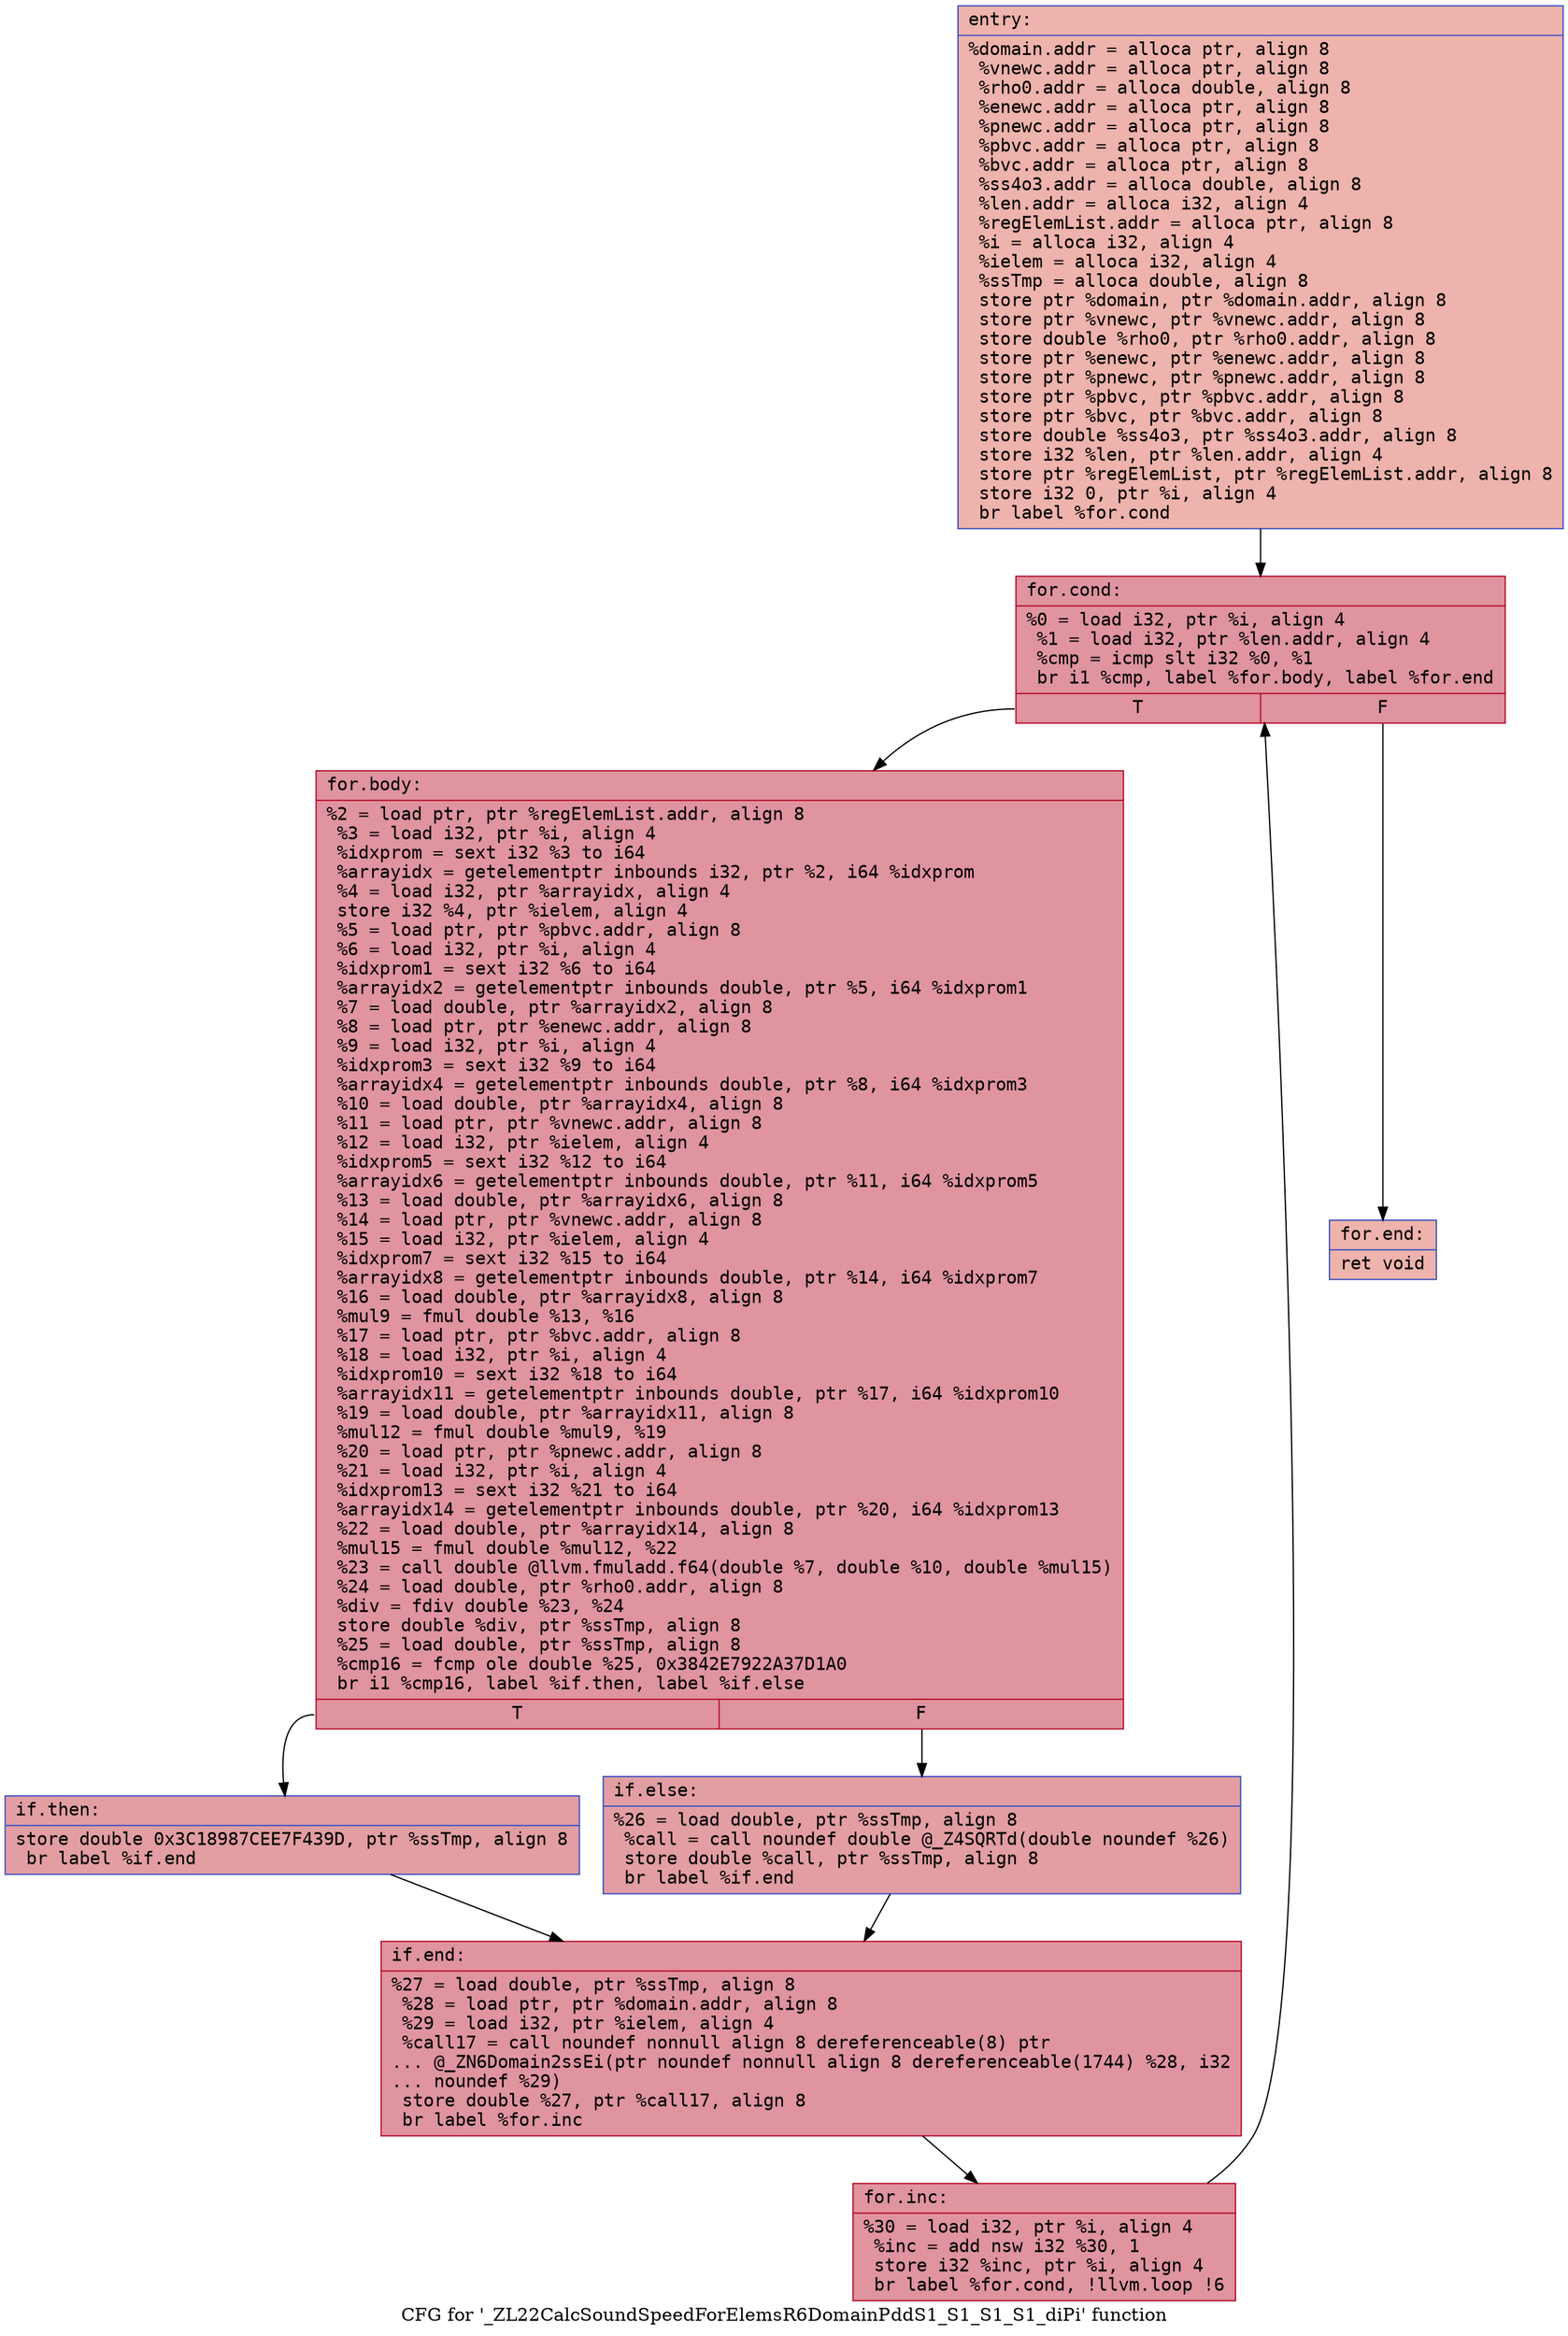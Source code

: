 digraph "CFG for '_ZL22CalcSoundSpeedForElemsR6DomainPddS1_S1_S1_S1_diPi' function" {
	label="CFG for '_ZL22CalcSoundSpeedForElemsR6DomainPddS1_S1_S1_S1_diPi' function";

	Node0x561418cd73c0 [shape=record,color="#3d50c3ff", style=filled, fillcolor="#d6524470" fontname="Courier",label="{entry:\l|  %domain.addr = alloca ptr, align 8\l  %vnewc.addr = alloca ptr, align 8\l  %rho0.addr = alloca double, align 8\l  %enewc.addr = alloca ptr, align 8\l  %pnewc.addr = alloca ptr, align 8\l  %pbvc.addr = alloca ptr, align 8\l  %bvc.addr = alloca ptr, align 8\l  %ss4o3.addr = alloca double, align 8\l  %len.addr = alloca i32, align 4\l  %regElemList.addr = alloca ptr, align 8\l  %i = alloca i32, align 4\l  %ielem = alloca i32, align 4\l  %ssTmp = alloca double, align 8\l  store ptr %domain, ptr %domain.addr, align 8\l  store ptr %vnewc, ptr %vnewc.addr, align 8\l  store double %rho0, ptr %rho0.addr, align 8\l  store ptr %enewc, ptr %enewc.addr, align 8\l  store ptr %pnewc, ptr %pnewc.addr, align 8\l  store ptr %pbvc, ptr %pbvc.addr, align 8\l  store ptr %bvc, ptr %bvc.addr, align 8\l  store double %ss4o3, ptr %ss4o3.addr, align 8\l  store i32 %len, ptr %len.addr, align 4\l  store ptr %regElemList, ptr %regElemList.addr, align 8\l  store i32 0, ptr %i, align 4\l  br label %for.cond\l}"];
	Node0x561418cd73c0 -> Node0x561418cd8560[tooltip="entry -> for.cond\nProbability 100.00%" ];
	Node0x561418cd8560 [shape=record,color="#b70d28ff", style=filled, fillcolor="#b70d2870" fontname="Courier",label="{for.cond:\l|  %0 = load i32, ptr %i, align 4\l  %1 = load i32, ptr %len.addr, align 4\l  %cmp = icmp slt i32 %0, %1\l  br i1 %cmp, label %for.body, label %for.end\l|{<s0>T|<s1>F}}"];
	Node0x561418cd8560:s0 -> Node0x561418cd8a60[tooltip="for.cond -> for.body\nProbability 96.88%" ];
	Node0x561418cd8560:s1 -> Node0x561418cd8ab0[tooltip="for.cond -> for.end\nProbability 3.12%" ];
	Node0x561418cd8a60 [shape=record,color="#b70d28ff", style=filled, fillcolor="#b70d2870" fontname="Courier",label="{for.body:\l|  %2 = load ptr, ptr %regElemList.addr, align 8\l  %3 = load i32, ptr %i, align 4\l  %idxprom = sext i32 %3 to i64\l  %arrayidx = getelementptr inbounds i32, ptr %2, i64 %idxprom\l  %4 = load i32, ptr %arrayidx, align 4\l  store i32 %4, ptr %ielem, align 4\l  %5 = load ptr, ptr %pbvc.addr, align 8\l  %6 = load i32, ptr %i, align 4\l  %idxprom1 = sext i32 %6 to i64\l  %arrayidx2 = getelementptr inbounds double, ptr %5, i64 %idxprom1\l  %7 = load double, ptr %arrayidx2, align 8\l  %8 = load ptr, ptr %enewc.addr, align 8\l  %9 = load i32, ptr %i, align 4\l  %idxprom3 = sext i32 %9 to i64\l  %arrayidx4 = getelementptr inbounds double, ptr %8, i64 %idxprom3\l  %10 = load double, ptr %arrayidx4, align 8\l  %11 = load ptr, ptr %vnewc.addr, align 8\l  %12 = load i32, ptr %ielem, align 4\l  %idxprom5 = sext i32 %12 to i64\l  %arrayidx6 = getelementptr inbounds double, ptr %11, i64 %idxprom5\l  %13 = load double, ptr %arrayidx6, align 8\l  %14 = load ptr, ptr %vnewc.addr, align 8\l  %15 = load i32, ptr %ielem, align 4\l  %idxprom7 = sext i32 %15 to i64\l  %arrayidx8 = getelementptr inbounds double, ptr %14, i64 %idxprom7\l  %16 = load double, ptr %arrayidx8, align 8\l  %mul9 = fmul double %13, %16\l  %17 = load ptr, ptr %bvc.addr, align 8\l  %18 = load i32, ptr %i, align 4\l  %idxprom10 = sext i32 %18 to i64\l  %arrayidx11 = getelementptr inbounds double, ptr %17, i64 %idxprom10\l  %19 = load double, ptr %arrayidx11, align 8\l  %mul12 = fmul double %mul9, %19\l  %20 = load ptr, ptr %pnewc.addr, align 8\l  %21 = load i32, ptr %i, align 4\l  %idxprom13 = sext i32 %21 to i64\l  %arrayidx14 = getelementptr inbounds double, ptr %20, i64 %idxprom13\l  %22 = load double, ptr %arrayidx14, align 8\l  %mul15 = fmul double %mul12, %22\l  %23 = call double @llvm.fmuladd.f64(double %7, double %10, double %mul15)\l  %24 = load double, ptr %rho0.addr, align 8\l  %div = fdiv double %23, %24\l  store double %div, ptr %ssTmp, align 8\l  %25 = load double, ptr %ssTmp, align 8\l  %cmp16 = fcmp ole double %25, 0x3842E7922A37D1A0\l  br i1 %cmp16, label %if.then, label %if.else\l|{<s0>T|<s1>F}}"];
	Node0x561418cd8a60:s0 -> Node0x561418ce0920[tooltip="for.body -> if.then\nProbability 50.00%" ];
	Node0x561418cd8a60:s1 -> Node0x561418ce0990[tooltip="for.body -> if.else\nProbability 50.00%" ];
	Node0x561418ce0920 [shape=record,color="#3d50c3ff", style=filled, fillcolor="#be242e70" fontname="Courier",label="{if.then:\l|  store double 0x3C18987CEE7F439D, ptr %ssTmp, align 8\l  br label %if.end\l}"];
	Node0x561418ce0920 -> Node0x561418cd8700[tooltip="if.then -> if.end\nProbability 100.00%" ];
	Node0x561418ce0990 [shape=record,color="#3d50c3ff", style=filled, fillcolor="#be242e70" fontname="Courier",label="{if.else:\l|  %26 = load double, ptr %ssTmp, align 8\l  %call = call noundef double @_Z4SQRTd(double noundef %26)\l  store double %call, ptr %ssTmp, align 8\l  br label %if.end\l}"];
	Node0x561418ce0990 -> Node0x561418cd8700[tooltip="if.else -> if.end\nProbability 100.00%" ];
	Node0x561418cd8700 [shape=record,color="#b70d28ff", style=filled, fillcolor="#b70d2870" fontname="Courier",label="{if.end:\l|  %27 = load double, ptr %ssTmp, align 8\l  %28 = load ptr, ptr %domain.addr, align 8\l  %29 = load i32, ptr %ielem, align 4\l  %call17 = call noundef nonnull align 8 dereferenceable(8) ptr\l... @_ZN6Domain2ssEi(ptr noundef nonnull align 8 dereferenceable(1744) %28, i32\l... noundef %29)\l  store double %27, ptr %call17, align 8\l  br label %for.inc\l}"];
	Node0x561418cd8700 -> Node0x561418ce1540[tooltip="if.end -> for.inc\nProbability 100.00%" ];
	Node0x561418ce1540 [shape=record,color="#b70d28ff", style=filled, fillcolor="#b70d2870" fontname="Courier",label="{for.inc:\l|  %30 = load i32, ptr %i, align 4\l  %inc = add nsw i32 %30, 1\l  store i32 %inc, ptr %i, align 4\l  br label %for.cond, !llvm.loop !6\l}"];
	Node0x561418ce1540 -> Node0x561418cd8560[tooltip="for.inc -> for.cond\nProbability 100.00%" ];
	Node0x561418cd8ab0 [shape=record,color="#3d50c3ff", style=filled, fillcolor="#d6524470" fontname="Courier",label="{for.end:\l|  ret void\l}"];
}
